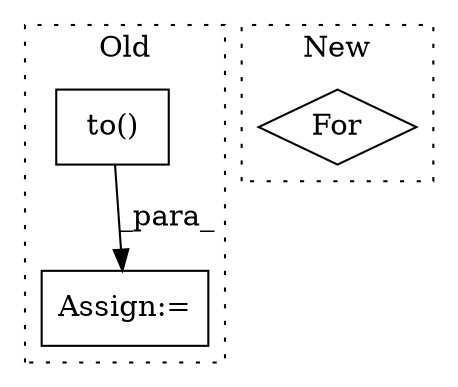 digraph G {
subgraph cluster0 {
1 [label="to()" a="75" s="2577,2602" l="14,1" shape="box"];
3 [label="Assign:=" a="68" s="2574" l="3" shape="box"];
label = "Old";
style="dotted";
}
subgraph cluster1 {
2 [label="For" a="107" s="2881,2896" l="4,26" shape="diamond"];
label = "New";
style="dotted";
}
1 -> 3 [label="_para_"];
}